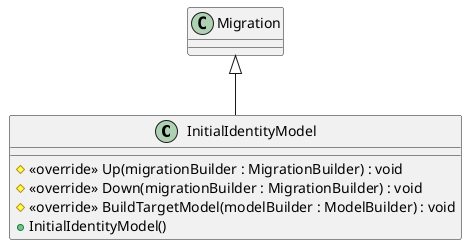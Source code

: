 @startuml InitialIdentityModel
class InitialIdentityModel  {
    # <<override>> Up(migrationBuilder : MigrationBuilder) : void
    # <<override>> Down(migrationBuilder : MigrationBuilder) : void
    # <<override>> BuildTargetModel(modelBuilder : ModelBuilder) : void
    + InitialIdentityModel()
}
Migration <|-- InitialIdentityModel
@enduml